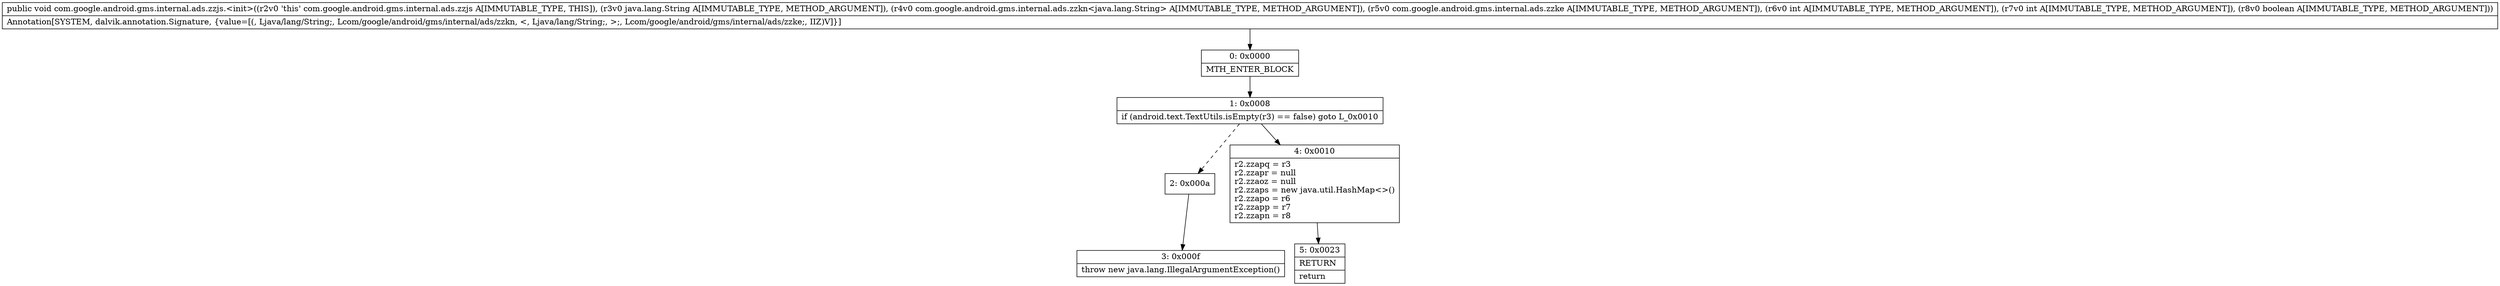digraph "CFG forcom.google.android.gms.internal.ads.zzjs.\<init\>(Ljava\/lang\/String;Lcom\/google\/android\/gms\/internal\/ads\/zzkn;Lcom\/google\/android\/gms\/internal\/ads\/zzke;IIZ)V" {
Node_0 [shape=record,label="{0\:\ 0x0000|MTH_ENTER_BLOCK\l}"];
Node_1 [shape=record,label="{1\:\ 0x0008|if (android.text.TextUtils.isEmpty(r3) == false) goto L_0x0010\l}"];
Node_2 [shape=record,label="{2\:\ 0x000a}"];
Node_3 [shape=record,label="{3\:\ 0x000f|throw new java.lang.IllegalArgumentException()\l}"];
Node_4 [shape=record,label="{4\:\ 0x0010|r2.zzapq = r3\lr2.zzapr = null\lr2.zzaoz = null\lr2.zzaps = new java.util.HashMap\<\>()\lr2.zzapo = r6\lr2.zzapp = r7\lr2.zzapn = r8\l}"];
Node_5 [shape=record,label="{5\:\ 0x0023|RETURN\l|return\l}"];
MethodNode[shape=record,label="{public void com.google.android.gms.internal.ads.zzjs.\<init\>((r2v0 'this' com.google.android.gms.internal.ads.zzjs A[IMMUTABLE_TYPE, THIS]), (r3v0 java.lang.String A[IMMUTABLE_TYPE, METHOD_ARGUMENT]), (r4v0 com.google.android.gms.internal.ads.zzkn\<java.lang.String\> A[IMMUTABLE_TYPE, METHOD_ARGUMENT]), (r5v0 com.google.android.gms.internal.ads.zzke A[IMMUTABLE_TYPE, METHOD_ARGUMENT]), (r6v0 int A[IMMUTABLE_TYPE, METHOD_ARGUMENT]), (r7v0 int A[IMMUTABLE_TYPE, METHOD_ARGUMENT]), (r8v0 boolean A[IMMUTABLE_TYPE, METHOD_ARGUMENT]))  | Annotation[SYSTEM, dalvik.annotation.Signature, \{value=[(, Ljava\/lang\/String;, Lcom\/google\/android\/gms\/internal\/ads\/zzkn, \<, Ljava\/lang\/String;, \>;, Lcom\/google\/android\/gms\/internal\/ads\/zzke;, IIZ)V]\}]\l}"];
MethodNode -> Node_0;
Node_0 -> Node_1;
Node_1 -> Node_2[style=dashed];
Node_1 -> Node_4;
Node_2 -> Node_3;
Node_4 -> Node_5;
}

